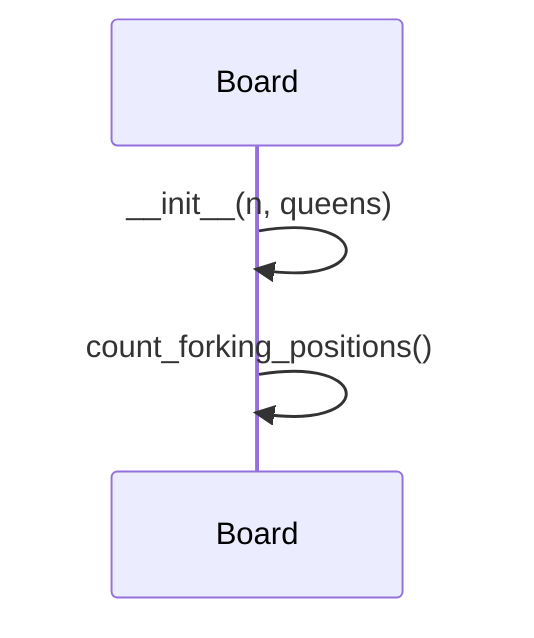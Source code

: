sequenceDiagram
    participant Board
    Board->>Board: __init__(n, queens)
    Board->>Board: count_forking_positions()